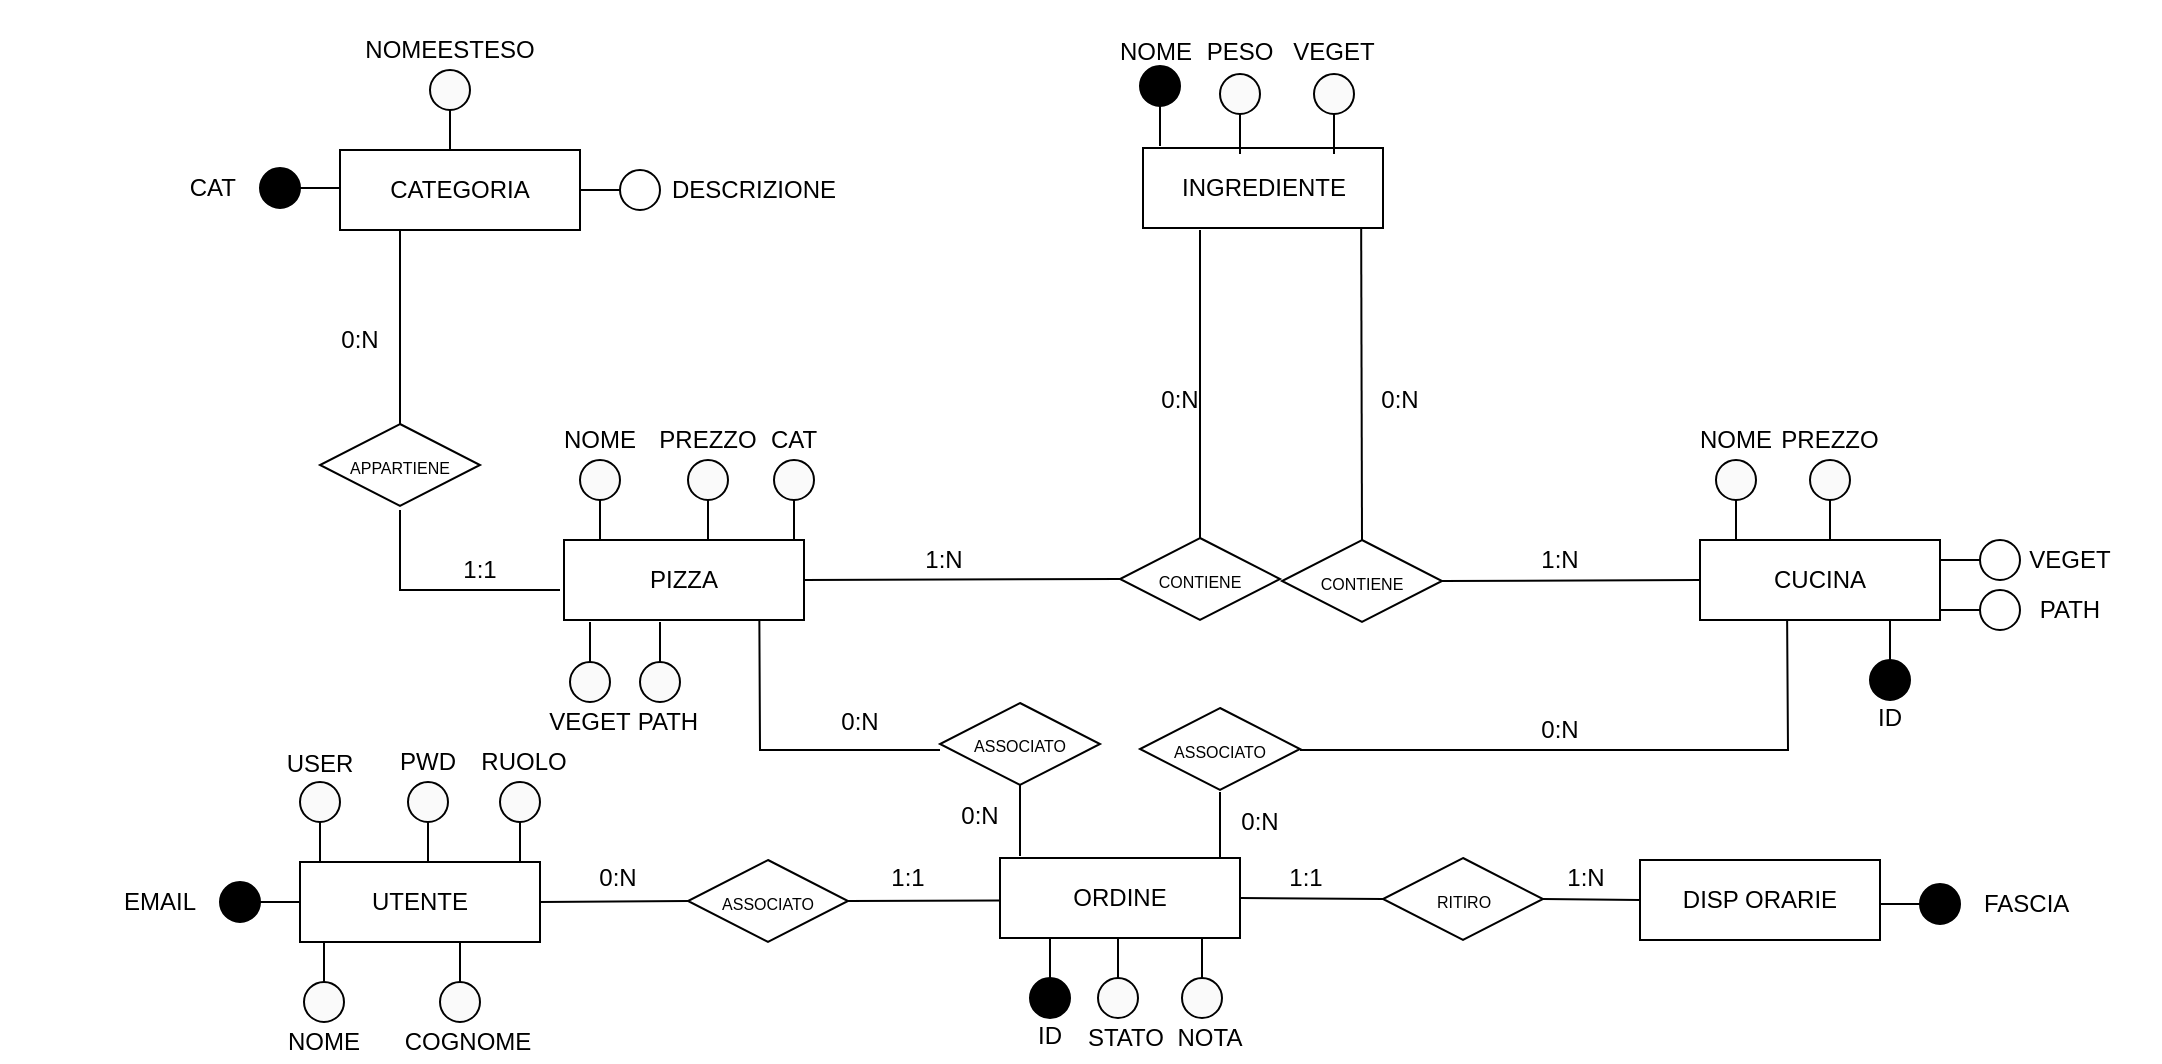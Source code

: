 <mxfile version="26.0.5">
  <diagram name="Page-1" id="a7904f86-f2b4-8e86-fa97-74104820619b">
    <mxGraphModel dx="1434" dy="772" grid="1" gridSize="10" guides="1" tooltips="1" connect="1" arrows="1" fold="1" page="1" pageScale="1" pageWidth="1100" pageHeight="850" background="none" math="0" shadow="0">
      <root>
        <mxCell id="0" />
        <mxCell id="1" parent="0" />
        <mxCell id="_Mf7b5W_oBMYDt20IuVR-1" value="CATEGORIA" style="rounded=0;whiteSpace=wrap;html=1;" parent="1" vertex="1">
          <mxGeometry x="210" y="120" width="120" height="40" as="geometry" />
        </mxCell>
        <mxCell id="_Mf7b5W_oBMYDt20IuVR-2" value="" style="group" parent="1" connectable="0" vertex="1">
          <mxGeometry x="70" y="124" width="140" height="30" as="geometry" />
        </mxCell>
        <mxCell id="_Mf7b5W_oBMYDt20IuVR-3" value="" style="group;rotation=-180;" parent="_Mf7b5W_oBMYDt20IuVR-2" connectable="0" vertex="1">
          <mxGeometry x="100" y="5" width="40" height="20" as="geometry" />
        </mxCell>
        <mxCell id="_Mf7b5W_oBMYDt20IuVR-4" value="" style="ellipse;whiteSpace=wrap;html=1;aspect=fixed;fillColor=#000000;rotation=-180;" parent="_Mf7b5W_oBMYDt20IuVR-3" vertex="1">
          <mxGeometry width="20" height="20" as="geometry" />
        </mxCell>
        <mxCell id="_Mf7b5W_oBMYDt20IuVR-5" value="" style="endArrow=none;html=1;rounded=0;entryX=0;entryY=0.5;entryDx=0;entryDy=0;" parent="_Mf7b5W_oBMYDt20IuVR-3" target="_Mf7b5W_oBMYDt20IuVR-4" edge="1">
          <mxGeometry width="50" height="50" relative="1" as="geometry">
            <mxPoint x="40" y="10" as="sourcePoint" />
            <mxPoint x="10" y="35" as="targetPoint" />
          </mxGeometry>
        </mxCell>
        <mxCell id="_Mf7b5W_oBMYDt20IuVR-6" value="CAT" style="text;html=1;align=right;verticalAlign=middle;whiteSpace=wrap;rounded=0;" parent="_Mf7b5W_oBMYDt20IuVR-2" vertex="1">
          <mxGeometry width="90" height="30" as="geometry" />
        </mxCell>
        <mxCell id="_Mf7b5W_oBMYDt20IuVR-7" value="" style="group" parent="1" connectable="0" vertex="1">
          <mxGeometry x="220" y="45" width="90" height="75" as="geometry" />
        </mxCell>
        <mxCell id="_Mf7b5W_oBMYDt20IuVR-8" value="NOMEESTESO" style="text;html=1;align=center;verticalAlign=middle;whiteSpace=wrap;rounded=0;" parent="_Mf7b5W_oBMYDt20IuVR-7" vertex="1">
          <mxGeometry y="15" width="90" height="20" as="geometry" />
        </mxCell>
        <mxCell id="_Mf7b5W_oBMYDt20IuVR-9" value="" style="group;rotation=90;" parent="_Mf7b5W_oBMYDt20IuVR-7" connectable="0" vertex="1">
          <mxGeometry x="25" y="45" width="40" height="20" as="geometry" />
        </mxCell>
        <mxCell id="_Mf7b5W_oBMYDt20IuVR-10" value="" style="ellipse;whiteSpace=wrap;html=1;aspect=fixed;fillColor=#FAFAFA;rotation=-90;labelBackgroundColor=default;" parent="_Mf7b5W_oBMYDt20IuVR-9" vertex="1">
          <mxGeometry x="10" y="-10" width="20" height="20" as="geometry" />
        </mxCell>
        <mxCell id="_Mf7b5W_oBMYDt20IuVR-11" value="" style="endArrow=none;html=1;rounded=0;entryX=0;entryY=0.5;entryDx=0;entryDy=0;" parent="_Mf7b5W_oBMYDt20IuVR-9" target="_Mf7b5W_oBMYDt20IuVR-10" edge="1">
          <mxGeometry width="50" height="50" relative="1" as="geometry">
            <mxPoint x="20" y="30" as="sourcePoint" />
            <mxPoint x="-5" as="targetPoint" />
          </mxGeometry>
        </mxCell>
        <mxCell id="_Mf7b5W_oBMYDt20IuVR-17" value="" style="group" parent="1" connectable="0" vertex="1">
          <mxGeometry x="330" y="125" width="134" height="30" as="geometry" />
        </mxCell>
        <mxCell id="_Mf7b5W_oBMYDt20IuVR-18" value="DESCRIZIONE" style="text;html=1;align=left;verticalAlign=middle;whiteSpace=wrap;rounded=0;container=0;" parent="_Mf7b5W_oBMYDt20IuVR-17" vertex="1">
          <mxGeometry x="44" width="90" height="30" as="geometry" />
        </mxCell>
        <mxCell id="_Mf7b5W_oBMYDt20IuVR-19" value="" style="ellipse;whiteSpace=wrap;html=1;aspect=fixed;container=0;" parent="_Mf7b5W_oBMYDt20IuVR-17" vertex="1">
          <mxGeometry x="20" y="5" width="20" height="20" as="geometry" />
        </mxCell>
        <mxCell id="_Mf7b5W_oBMYDt20IuVR-20" value="" style="endArrow=none;html=1;rounded=0;entryX=0;entryY=0.5;entryDx=0;entryDy=0;" parent="_Mf7b5W_oBMYDt20IuVR-17" target="_Mf7b5W_oBMYDt20IuVR-19" edge="1">
          <mxGeometry width="50" height="50" relative="1" as="geometry">
            <mxPoint y="15" as="sourcePoint" />
            <mxPoint x="30" y="-10" as="targetPoint" />
          </mxGeometry>
        </mxCell>
        <mxCell id="_Mf7b5W_oBMYDt20IuVR-39" value="" style="group" parent="1" connectable="0" vertex="1">
          <mxGeometry x="890" y="310" width="160" height="87.5" as="geometry" />
        </mxCell>
        <mxCell id="_Mf7b5W_oBMYDt20IuVR-40" value="VEGET" style="text;html=1;align=left;verticalAlign=middle;whiteSpace=wrap;rounded=0;container=0;" parent="_Mf7b5W_oBMYDt20IuVR-39" vertex="1">
          <mxGeometry x="44" width="90" height="30" as="geometry" />
        </mxCell>
        <mxCell id="_Mf7b5W_oBMYDt20IuVR-43" value="" style="group" parent="_Mf7b5W_oBMYDt20IuVR-39" connectable="0" vertex="1">
          <mxGeometry y="25" width="160" height="62.5" as="geometry" />
        </mxCell>
        <mxCell id="_Mf7b5W_oBMYDt20IuVR-44" value="PATH" style="text;html=1;align=left;verticalAlign=middle;whiteSpace=wrap;rounded=0;container=0;" parent="_Mf7b5W_oBMYDt20IuVR-43" vertex="1">
          <mxGeometry x="44" width="90" height="30" as="geometry" />
        </mxCell>
        <mxCell id="_Mf7b5W_oBMYDt20IuVR-21" value="CUCINA" style="rounded=0;whiteSpace=wrap;html=1;" parent="_Mf7b5W_oBMYDt20IuVR-43" vertex="1">
          <mxGeometry y="-20" width="120" height="40" as="geometry" />
        </mxCell>
        <mxCell id="_Mf7b5W_oBMYDt20IuVR-29" value="" style="group" parent="_Mf7b5W_oBMYDt20IuVR-43" connectable="0" vertex="1">
          <mxGeometry x="-27" y="-95" width="137" height="75" as="geometry" />
        </mxCell>
        <mxCell id="_Mf7b5W_oBMYDt20IuVR-30" value="NOME" style="text;html=1;align=center;verticalAlign=middle;whiteSpace=wrap;rounded=0;" parent="_Mf7b5W_oBMYDt20IuVR-29" vertex="1">
          <mxGeometry y="15" width="90" height="20" as="geometry" />
        </mxCell>
        <mxCell id="_Mf7b5W_oBMYDt20IuVR-31" value="" style="group;rotation=90;" parent="_Mf7b5W_oBMYDt20IuVR-29" connectable="0" vertex="1">
          <mxGeometry x="25" y="45" width="40" height="20" as="geometry" />
        </mxCell>
        <mxCell id="_Mf7b5W_oBMYDt20IuVR-32" value="" style="ellipse;whiteSpace=wrap;html=1;aspect=fixed;fillColor=#FAFAFA;rotation=-90;labelBackgroundColor=default;" parent="_Mf7b5W_oBMYDt20IuVR-31" vertex="1">
          <mxGeometry x="10" y="-10" width="20" height="20" as="geometry" />
        </mxCell>
        <mxCell id="_Mf7b5W_oBMYDt20IuVR-33" value="" style="endArrow=none;html=1;rounded=0;entryX=0;entryY=0.5;entryDx=0;entryDy=0;" parent="_Mf7b5W_oBMYDt20IuVR-31" target="_Mf7b5W_oBMYDt20IuVR-32" edge="1">
          <mxGeometry width="50" height="50" relative="1" as="geometry">
            <mxPoint x="20" y="30" as="sourcePoint" />
            <mxPoint x="-5" as="targetPoint" />
          </mxGeometry>
        </mxCell>
        <mxCell id="_Mf7b5W_oBMYDt20IuVR-34" value="" style="group" parent="_Mf7b5W_oBMYDt20IuVR-29" connectable="0" vertex="1">
          <mxGeometry x="47" width="90" height="75" as="geometry" />
        </mxCell>
        <mxCell id="_Mf7b5W_oBMYDt20IuVR-35" value="PREZZO" style="text;html=1;align=center;verticalAlign=middle;whiteSpace=wrap;rounded=0;" parent="_Mf7b5W_oBMYDt20IuVR-34" vertex="1">
          <mxGeometry y="15" width="90" height="20" as="geometry" />
        </mxCell>
        <mxCell id="_Mf7b5W_oBMYDt20IuVR-36" value="" style="group;rotation=90;" parent="_Mf7b5W_oBMYDt20IuVR-34" connectable="0" vertex="1">
          <mxGeometry x="25" y="45" width="40" height="20" as="geometry" />
        </mxCell>
        <mxCell id="_Mf7b5W_oBMYDt20IuVR-37" value="" style="ellipse;whiteSpace=wrap;html=1;aspect=fixed;fillColor=#FAFAFA;rotation=-90;labelBackgroundColor=default;" parent="_Mf7b5W_oBMYDt20IuVR-36" vertex="1">
          <mxGeometry x="10" y="-10" width="20" height="20" as="geometry" />
        </mxCell>
        <mxCell id="_Mf7b5W_oBMYDt20IuVR-38" value="" style="endArrow=none;html=1;rounded=0;entryX=0;entryY=0.5;entryDx=0;entryDy=0;" parent="_Mf7b5W_oBMYDt20IuVR-36" target="_Mf7b5W_oBMYDt20IuVR-37" edge="1">
          <mxGeometry width="50" height="50" relative="1" as="geometry">
            <mxPoint x="20" y="30" as="sourcePoint" />
            <mxPoint x="-5" as="targetPoint" />
          </mxGeometry>
        </mxCell>
        <mxCell id="_Mf7b5W_oBMYDt20IuVR-41" value="" style="ellipse;whiteSpace=wrap;html=1;aspect=fixed;container=0;" parent="_Mf7b5W_oBMYDt20IuVR-43" vertex="1">
          <mxGeometry x="140" y="-20" width="20" height="20" as="geometry" />
        </mxCell>
        <mxCell id="_Mf7b5W_oBMYDt20IuVR-42" value="" style="endArrow=none;html=1;rounded=0;entryX=0;entryY=0.5;entryDx=0;entryDy=0;" parent="_Mf7b5W_oBMYDt20IuVR-43" target="_Mf7b5W_oBMYDt20IuVR-41" edge="1">
          <mxGeometry width="50" height="50" relative="1" as="geometry">
            <mxPoint x="120" y="-10" as="sourcePoint" />
            <mxPoint x="150" y="-35" as="targetPoint" />
          </mxGeometry>
        </mxCell>
        <mxCell id="_Mf7b5W_oBMYDt20IuVR-45" value="" style="ellipse;whiteSpace=wrap;html=1;aspect=fixed;container=0;" parent="_Mf7b5W_oBMYDt20IuVR-43" vertex="1">
          <mxGeometry x="140" y="5" width="20" height="20" as="geometry" />
        </mxCell>
        <mxCell id="_Mf7b5W_oBMYDt20IuVR-46" value="" style="endArrow=none;html=1;rounded=0;entryX=0;entryY=0.5;entryDx=0;entryDy=0;" parent="_Mf7b5W_oBMYDt20IuVR-43" target="_Mf7b5W_oBMYDt20IuVR-45" edge="1">
          <mxGeometry width="50" height="50" relative="1" as="geometry">
            <mxPoint x="120" y="15" as="sourcePoint" />
            <mxPoint x="150" y="-10" as="targetPoint" />
          </mxGeometry>
        </mxCell>
        <mxCell id="_Mf7b5W_oBMYDt20IuVR-47" value="PIZZA" style="rounded=0;whiteSpace=wrap;html=1;" parent="1" vertex="1">
          <mxGeometry x="322" y="315" width="120" height="40" as="geometry" />
        </mxCell>
        <mxCell id="_Mf7b5W_oBMYDt20IuVR-51" value="" style="group" parent="1" connectable="0" vertex="1">
          <mxGeometry x="240" y="240" width="137" height="75" as="geometry" />
        </mxCell>
        <mxCell id="_Mf7b5W_oBMYDt20IuVR-52" value="NOME" style="text;html=1;align=center;verticalAlign=middle;whiteSpace=wrap;rounded=0;" parent="_Mf7b5W_oBMYDt20IuVR-51" vertex="1">
          <mxGeometry x="55" y="15" width="90" height="20" as="geometry" />
        </mxCell>
        <mxCell id="_Mf7b5W_oBMYDt20IuVR-53" value="" style="group;rotation=90;" parent="_Mf7b5W_oBMYDt20IuVR-51" connectable="0" vertex="1">
          <mxGeometry x="80" y="45" width="40" height="20" as="geometry" />
        </mxCell>
        <mxCell id="_Mf7b5W_oBMYDt20IuVR-54" value="" style="ellipse;whiteSpace=wrap;html=1;aspect=fixed;fillColor=#FAFAFA;rotation=-90;labelBackgroundColor=default;" parent="_Mf7b5W_oBMYDt20IuVR-53" vertex="1">
          <mxGeometry x="10" y="-10" width="20" height="20" as="geometry" />
        </mxCell>
        <mxCell id="_Mf7b5W_oBMYDt20IuVR-55" value="" style="endArrow=none;html=1;rounded=0;entryX=0;entryY=0.5;entryDx=0;entryDy=0;" parent="_Mf7b5W_oBMYDt20IuVR-53" target="_Mf7b5W_oBMYDt20IuVR-54" edge="1">
          <mxGeometry width="50" height="50" relative="1" as="geometry">
            <mxPoint x="20" y="30" as="sourcePoint" />
            <mxPoint x="-5" as="targetPoint" />
          </mxGeometry>
        </mxCell>
        <mxCell id="_Mf7b5W_oBMYDt20IuVR-56" value="" style="group" parent="_Mf7b5W_oBMYDt20IuVR-51" connectable="0" vertex="1">
          <mxGeometry x="109" width="90" height="75" as="geometry" />
        </mxCell>
        <mxCell id="_Mf7b5W_oBMYDt20IuVR-57" value="PREZZO" style="text;html=1;align=center;verticalAlign=middle;whiteSpace=wrap;rounded=0;" parent="_Mf7b5W_oBMYDt20IuVR-56" vertex="1">
          <mxGeometry y="15" width="90" height="20" as="geometry" />
        </mxCell>
        <mxCell id="_Mf7b5W_oBMYDt20IuVR-58" value="" style="group;rotation=90;" parent="_Mf7b5W_oBMYDt20IuVR-56" connectable="0" vertex="1">
          <mxGeometry x="25" y="45" width="40" height="20" as="geometry" />
        </mxCell>
        <mxCell id="_Mf7b5W_oBMYDt20IuVR-59" value="" style="ellipse;whiteSpace=wrap;html=1;aspect=fixed;fillColor=#FAFAFA;rotation=-90;labelBackgroundColor=default;" parent="_Mf7b5W_oBMYDt20IuVR-58" vertex="1">
          <mxGeometry x="10" y="-10" width="20" height="20" as="geometry" />
        </mxCell>
        <mxCell id="_Mf7b5W_oBMYDt20IuVR-60" value="" style="endArrow=none;html=1;rounded=0;entryX=0;entryY=0.5;entryDx=0;entryDy=0;" parent="_Mf7b5W_oBMYDt20IuVR-58" target="_Mf7b5W_oBMYDt20IuVR-59" edge="1">
          <mxGeometry width="50" height="50" relative="1" as="geometry">
            <mxPoint x="20" y="30" as="sourcePoint" />
            <mxPoint x="-5" as="targetPoint" />
          </mxGeometry>
        </mxCell>
        <mxCell id="_Mf7b5W_oBMYDt20IuVR-92" value="&lt;font style=&quot;font-size: 8px;&quot;&gt;APPARTIENE&lt;/font&gt;" style="rhombus;whiteSpace=wrap;html=1;" parent="_Mf7b5W_oBMYDt20IuVR-51" vertex="1">
          <mxGeometry x="-40" y="17" width="80" height="41" as="geometry" />
        </mxCell>
        <mxCell id="_Mf7b5W_oBMYDt20IuVR-65" value="CAT" style="text;html=1;align=center;verticalAlign=middle;whiteSpace=wrap;rounded=0;" parent="1" vertex="1">
          <mxGeometry x="392" y="252" width="90" height="25" as="geometry" />
        </mxCell>
        <mxCell id="_Mf7b5W_oBMYDt20IuVR-66" value="" style="group;rotation=90;" parent="1" connectable="0" vertex="1">
          <mxGeometry x="417" y="285" width="40" height="20" as="geometry" />
        </mxCell>
        <mxCell id="_Mf7b5W_oBMYDt20IuVR-67" value="" style="ellipse;whiteSpace=wrap;html=1;aspect=fixed;fillColor=#FAFAFA;rotation=-90;labelBackgroundColor=default;" parent="_Mf7b5W_oBMYDt20IuVR-66" vertex="1">
          <mxGeometry x="10" y="-10" width="20" height="20" as="geometry" />
        </mxCell>
        <mxCell id="_Mf7b5W_oBMYDt20IuVR-68" value="" style="endArrow=none;html=1;rounded=0;entryX=0;entryY=0.5;entryDx=0;entryDy=0;" parent="_Mf7b5W_oBMYDt20IuVR-66" target="_Mf7b5W_oBMYDt20IuVR-67" edge="1">
          <mxGeometry width="50" height="50" relative="1" as="geometry">
            <mxPoint x="20" y="30" as="sourcePoint" />
            <mxPoint x="-5" as="targetPoint" />
          </mxGeometry>
        </mxCell>
        <mxCell id="_Mf7b5W_oBMYDt20IuVR-91" value="" style="endArrow=none;html=1;rounded=0;entryX=0.25;entryY=1;entryDx=0;entryDy=0;exitX=0.5;exitY=0;exitDx=0;exitDy=0;" parent="1" source="_Mf7b5W_oBMYDt20IuVR-92" target="_Mf7b5W_oBMYDt20IuVR-1" edge="1">
          <mxGeometry width="50" height="50" relative="1" as="geometry">
            <mxPoint x="240" y="250" as="sourcePoint" />
            <mxPoint x="70" y="280" as="targetPoint" />
          </mxGeometry>
        </mxCell>
        <mxCell id="_Mf7b5W_oBMYDt20IuVR-93" value="" style="endArrow=none;html=1;rounded=0;entryX=0.25;entryY=1;entryDx=0;entryDy=0;" parent="1" edge="1">
          <mxGeometry width="50" height="50" relative="1" as="geometry">
            <mxPoint x="320" y="340" as="sourcePoint" />
            <mxPoint x="240" y="300" as="targetPoint" />
            <Array as="points">
              <mxPoint x="240" y="340" />
            </Array>
          </mxGeometry>
        </mxCell>
        <mxCell id="_Mf7b5W_oBMYDt20IuVR-94" value="0:N" style="text;strokeColor=none;align=center;fillColor=none;html=1;verticalAlign=middle;whiteSpace=wrap;rounded=0;" parent="1" vertex="1">
          <mxGeometry x="190" y="200" width="60" height="30" as="geometry" />
        </mxCell>
        <mxCell id="_Mf7b5W_oBMYDt20IuVR-95" value="1:1" style="text;strokeColor=none;align=center;fillColor=none;html=1;verticalAlign=middle;whiteSpace=wrap;rounded=0;" parent="1" vertex="1">
          <mxGeometry x="250" y="315" width="60" height="30" as="geometry" />
        </mxCell>
        <mxCell id="_Mf7b5W_oBMYDt20IuVR-96" value="INGREDIENTE" style="rounded=0;whiteSpace=wrap;html=1;" parent="1" vertex="1">
          <mxGeometry x="611.5" y="119" width="120" height="40" as="geometry" />
        </mxCell>
        <mxCell id="_Mf7b5W_oBMYDt20IuVR-114" value="" style="group" parent="1" connectable="0" vertex="1">
          <mxGeometry x="560" y="346" width="170" height="123.5" as="geometry" />
        </mxCell>
        <mxCell id="_Mf7b5W_oBMYDt20IuVR-115" value="PESO" style="text;html=1;align=center;verticalAlign=middle;whiteSpace=wrap;rounded=0;" parent="_Mf7b5W_oBMYDt20IuVR-114" vertex="1">
          <mxGeometry x="55" y="-285" width="90" height="20" as="geometry" />
        </mxCell>
        <mxCell id="_Mf7b5W_oBMYDt20IuVR-116" value="" style="group;rotation=90;" parent="_Mf7b5W_oBMYDt20IuVR-114" connectable="0" vertex="1">
          <mxGeometry x="80" y="-254" width="40" height="20" as="geometry" />
        </mxCell>
        <mxCell id="_Mf7b5W_oBMYDt20IuVR-117" value="" style="ellipse;whiteSpace=wrap;html=1;aspect=fixed;fillColor=#FAFAFA;rotation=-90;labelBackgroundColor=default;" parent="_Mf7b5W_oBMYDt20IuVR-116" vertex="1">
          <mxGeometry x="10" y="-10" width="20" height="20" as="geometry" />
        </mxCell>
        <mxCell id="_Mf7b5W_oBMYDt20IuVR-118" value="" style="endArrow=none;html=1;rounded=0;entryX=0;entryY=0.5;entryDx=0;entryDy=0;" parent="_Mf7b5W_oBMYDt20IuVR-116" target="_Mf7b5W_oBMYDt20IuVR-117" edge="1">
          <mxGeometry width="50" height="50" relative="1" as="geometry">
            <mxPoint x="20" y="30" as="sourcePoint" />
            <mxPoint x="-5" as="targetPoint" />
          </mxGeometry>
        </mxCell>
        <mxCell id="_Mf7b5W_oBMYDt20IuVR-119" value="" style="group" parent="_Mf7b5W_oBMYDt20IuVR-114" connectable="0" vertex="1">
          <mxGeometry x="47" width="123" height="98" as="geometry" />
        </mxCell>
        <mxCell id="_Mf7b5W_oBMYDt20IuVR-120" value="VEGET" style="text;html=1;align=center;verticalAlign=middle;whiteSpace=wrap;rounded=0;" parent="_Mf7b5W_oBMYDt20IuVR-119" vertex="1">
          <mxGeometry x="55" y="-285" width="90" height="20" as="geometry" />
        </mxCell>
        <mxCell id="_Mf7b5W_oBMYDt20IuVR-121" value="" style="group;rotation=90;" parent="_Mf7b5W_oBMYDt20IuVR-119" connectable="0" vertex="1">
          <mxGeometry x="80" y="-254" width="40" height="20" as="geometry" />
        </mxCell>
        <mxCell id="_Mf7b5W_oBMYDt20IuVR-122" value="" style="ellipse;whiteSpace=wrap;html=1;aspect=fixed;fillColor=#FAFAFA;rotation=-90;labelBackgroundColor=default;" parent="_Mf7b5W_oBMYDt20IuVR-121" vertex="1">
          <mxGeometry x="10" y="-10" width="20" height="20" as="geometry" />
        </mxCell>
        <mxCell id="_Mf7b5W_oBMYDt20IuVR-123" value="" style="endArrow=none;html=1;rounded=0;entryX=0;entryY=0.5;entryDx=0;entryDy=0;" parent="_Mf7b5W_oBMYDt20IuVR-121" target="_Mf7b5W_oBMYDt20IuVR-122" edge="1">
          <mxGeometry width="50" height="50" relative="1" as="geometry">
            <mxPoint x="20" y="30" as="sourcePoint" />
            <mxPoint x="-5" as="targetPoint" />
          </mxGeometry>
        </mxCell>
        <mxCell id="H5nFg7IJzS_VgpmHjE_7-39" value="&lt;font style=&quot;font-size: 8px;&quot;&gt;ASSOCIATO&lt;/font&gt;" style="rhombus;whiteSpace=wrap;html=1;" parent="_Mf7b5W_oBMYDt20IuVR-119" vertex="1">
          <mxGeometry x="3" y="53" width="80" height="41" as="geometry" />
        </mxCell>
        <mxCell id="_Mf7b5W_oBMYDt20IuVR-97" value="" style="group;rotation=-90;" parent="_Mf7b5W_oBMYDt20IuVR-114" connectable="0" vertex="1">
          <mxGeometry x="-62" y="-10" width="134" height="131.5" as="geometry" />
        </mxCell>
        <mxCell id="_Mf7b5W_oBMYDt20IuVR-98" value="" style="group;rotation=-180;" parent="_Mf7b5W_oBMYDt20IuVR-97" connectable="0" vertex="1">
          <mxGeometry x="52" y="-288" width="54" height="71" as="geometry" />
        </mxCell>
        <mxCell id="_Mf7b5W_oBMYDt20IuVR-99" value="" style="group;rotation=-90;" parent="_Mf7b5W_oBMYDt20IuVR-98" connectable="0" vertex="1">
          <mxGeometry x="50" y="40" width="40" height="20" as="geometry" />
        </mxCell>
        <mxCell id="_Mf7b5W_oBMYDt20IuVR-100" value="" style="ellipse;whiteSpace=wrap;html=1;aspect=fixed;rotation=-90;movable=1;resizable=1;rotatable=1;deletable=1;editable=1;locked=0;connectable=1;fillColor=#000000;" parent="_Mf7b5W_oBMYDt20IuVR-99" vertex="1">
          <mxGeometry x="10" y="-10" width="20" height="20" as="geometry" />
        </mxCell>
        <mxCell id="_Mf7b5W_oBMYDt20IuVR-101" value="" style="endArrow=none;html=1;rounded=0;entryX=0;entryY=0.5;entryDx=0;entryDy=0;" parent="_Mf7b5W_oBMYDt20IuVR-99" target="_Mf7b5W_oBMYDt20IuVR-100" edge="1">
          <mxGeometry width="50" height="50" relative="1" as="geometry">
            <mxPoint x="20" y="30" as="sourcePoint" />
            <mxPoint x="-5" as="targetPoint" />
          </mxGeometry>
        </mxCell>
        <mxCell id="H5nFg7IJzS_VgpmHjE_7-38" value="&lt;font style=&quot;font-size: 8px;&quot;&gt;ASSOCIATO&lt;/font&gt;" style="rhombus;whiteSpace=wrap;html=1;" parent="_Mf7b5W_oBMYDt20IuVR-97" vertex="1">
          <mxGeometry x="12" y="60.5" width="80" height="41" as="geometry" />
        </mxCell>
        <mxCell id="H5nFg7IJzS_VgpmHjE_7-55" value="0:N" style="text;strokeColor=none;align=center;fillColor=none;html=1;verticalAlign=middle;whiteSpace=wrap;rounded=0;" parent="_Mf7b5W_oBMYDt20IuVR-97" vertex="1">
          <mxGeometry x="2" y="101.5" width="60" height="30" as="geometry" />
        </mxCell>
        <mxCell id="_Mf7b5W_oBMYDt20IuVR-102" value="NOME" style="text;html=1;align=center;verticalAlign=middle;whiteSpace=wrap;rounded=0;rotation=0;movable=1;resizable=1;rotatable=1;deletable=1;editable=1;locked=0;connectable=1;" parent="_Mf7b5W_oBMYDt20IuVR-114" vertex="1">
          <mxGeometry x="31" y="-290" width="54" height="30" as="geometry" />
        </mxCell>
        <mxCell id="_Mf7b5W_oBMYDt20IuVR-128" value="&lt;font style=&quot;font-size: 8px;&quot;&gt;CONTIENE&lt;/font&gt;" style="rhombus;whiteSpace=wrap;html=1;" parent="1" vertex="1">
          <mxGeometry x="681" y="315" width="80" height="41" as="geometry" />
        </mxCell>
        <mxCell id="_Mf7b5W_oBMYDt20IuVR-132" value="1:N" style="text;strokeColor=none;align=center;fillColor=none;html=1;verticalAlign=middle;whiteSpace=wrap;rounded=0;" parent="1" vertex="1">
          <mxGeometry x="482" y="310" width="60" height="30" as="geometry" />
        </mxCell>
        <mxCell id="_Mf7b5W_oBMYDt20IuVR-134" value="0:N" style="text;strokeColor=none;align=center;fillColor=none;html=1;verticalAlign=middle;whiteSpace=wrap;rounded=0;" parent="1" vertex="1">
          <mxGeometry x="600" y="230" width="60" height="30" as="geometry" />
        </mxCell>
        <mxCell id="_Mf7b5W_oBMYDt20IuVR-136" value="DISP ORARIE" style="rounded=0;whiteSpace=wrap;html=1;" parent="1" vertex="1">
          <mxGeometry x="860" y="475" width="120" height="40" as="geometry" />
        </mxCell>
        <mxCell id="_Mf7b5W_oBMYDt20IuVR-138" value="" style="group;rotation=-180;" parent="1" connectable="0" vertex="1">
          <mxGeometry x="980" y="482" width="140" height="30" as="geometry" />
        </mxCell>
        <mxCell id="_Mf7b5W_oBMYDt20IuVR-139" value="" style="group;rotation=-360;" parent="_Mf7b5W_oBMYDt20IuVR-138" connectable="0" vertex="1">
          <mxGeometry y="5" width="40" height="20" as="geometry" />
        </mxCell>
        <mxCell id="_Mf7b5W_oBMYDt20IuVR-140" value="" style="ellipse;whiteSpace=wrap;html=1;aspect=fixed;fillColor=#000000;rotation=-360;" parent="_Mf7b5W_oBMYDt20IuVR-139" vertex="1">
          <mxGeometry x="20" width="20" height="20" as="geometry" />
        </mxCell>
        <mxCell id="_Mf7b5W_oBMYDt20IuVR-141" value="" style="endArrow=none;html=1;rounded=0;entryX=0;entryY=0.5;entryDx=0;entryDy=0;" parent="_Mf7b5W_oBMYDt20IuVR-139" target="_Mf7b5W_oBMYDt20IuVR-140" edge="1">
          <mxGeometry width="50" height="50" relative="1" as="geometry">
            <mxPoint y="10" as="sourcePoint" />
            <mxPoint x="30" y="-15" as="targetPoint" />
          </mxGeometry>
        </mxCell>
        <mxCell id="_Mf7b5W_oBMYDt20IuVR-142" value="FASCIA" style="text;html=1;align=left;verticalAlign=middle;whiteSpace=wrap;rounded=0;rotation=0;" parent="_Mf7b5W_oBMYDt20IuVR-138" vertex="1">
          <mxGeometry x="50" width="90" height="30" as="geometry" />
        </mxCell>
        <mxCell id="_Mf7b5W_oBMYDt20IuVR-144" value="UTENTE" style="rounded=0;whiteSpace=wrap;html=1;" parent="1" vertex="1">
          <mxGeometry x="190" y="476" width="120" height="40" as="geometry" />
        </mxCell>
        <mxCell id="_Mf7b5W_oBMYDt20IuVR-157" value="" style="group" parent="1" connectable="0" vertex="1">
          <mxGeometry x="40" y="410" width="140" height="30" as="geometry" />
        </mxCell>
        <mxCell id="_Mf7b5W_oBMYDt20IuVR-158" value="" style="group;rotation=-180;" parent="_Mf7b5W_oBMYDt20IuVR-157" connectable="0" vertex="1">
          <mxGeometry x="110" y="76" width="40" height="20" as="geometry" />
        </mxCell>
        <mxCell id="_Mf7b5W_oBMYDt20IuVR-159" value="" style="ellipse;whiteSpace=wrap;html=1;aspect=fixed;fillColor=#000000;rotation=-180;" parent="_Mf7b5W_oBMYDt20IuVR-158" vertex="1">
          <mxGeometry width="20" height="20" as="geometry" />
        </mxCell>
        <mxCell id="_Mf7b5W_oBMYDt20IuVR-160" value="" style="endArrow=none;html=1;rounded=0;entryX=0;entryY=0.5;entryDx=0;entryDy=0;" parent="_Mf7b5W_oBMYDt20IuVR-158" target="_Mf7b5W_oBMYDt20IuVR-159" edge="1">
          <mxGeometry width="50" height="50" relative="1" as="geometry">
            <mxPoint x="40" y="10" as="sourcePoint" />
            <mxPoint x="10" y="35" as="targetPoint" />
          </mxGeometry>
        </mxCell>
        <mxCell id="_Mf7b5W_oBMYDt20IuVR-161" value="EMAIL" style="text;html=1;align=right;verticalAlign=middle;whiteSpace=wrap;rounded=0;" parent="1" vertex="1">
          <mxGeometry x="50" y="481" width="90" height="30" as="geometry" />
        </mxCell>
        <mxCell id="_Mf7b5W_oBMYDt20IuVR-175" value="" style="group" parent="1" connectable="0" vertex="1">
          <mxGeometry x="100" y="400" width="137" height="75" as="geometry" />
        </mxCell>
        <mxCell id="_Mf7b5W_oBMYDt20IuVR-176" value="USER" style="text;html=1;align=center;verticalAlign=middle;whiteSpace=wrap;rounded=0;" parent="_Mf7b5W_oBMYDt20IuVR-175" vertex="1">
          <mxGeometry x="55" y="17" width="90" height="20" as="geometry" />
        </mxCell>
        <mxCell id="_Mf7b5W_oBMYDt20IuVR-177" value="" style="group;rotation=90;" parent="_Mf7b5W_oBMYDt20IuVR-175" connectable="0" vertex="1">
          <mxGeometry x="80" y="46" width="40" height="20" as="geometry" />
        </mxCell>
        <mxCell id="_Mf7b5W_oBMYDt20IuVR-178" value="" style="ellipse;whiteSpace=wrap;html=1;aspect=fixed;fillColor=#FAFAFA;rotation=-90;labelBackgroundColor=default;" parent="_Mf7b5W_oBMYDt20IuVR-177" vertex="1">
          <mxGeometry x="10" y="-10" width="20" height="20" as="geometry" />
        </mxCell>
        <mxCell id="_Mf7b5W_oBMYDt20IuVR-179" value="" style="endArrow=none;html=1;rounded=0;entryX=0;entryY=0.5;entryDx=0;entryDy=0;" parent="_Mf7b5W_oBMYDt20IuVR-177" target="_Mf7b5W_oBMYDt20IuVR-178" edge="1">
          <mxGeometry width="50" height="50" relative="1" as="geometry">
            <mxPoint x="20" y="30" as="sourcePoint" />
            <mxPoint x="-5" as="targetPoint" />
          </mxGeometry>
        </mxCell>
        <mxCell id="_Mf7b5W_oBMYDt20IuVR-180" value="" style="group" parent="_Mf7b5W_oBMYDt20IuVR-175" connectable="0" vertex="1">
          <mxGeometry x="109" y="1" width="90" height="75" as="geometry" />
        </mxCell>
        <mxCell id="_Mf7b5W_oBMYDt20IuVR-181" value="PWD" style="text;html=1;align=center;verticalAlign=middle;whiteSpace=wrap;rounded=0;" parent="_Mf7b5W_oBMYDt20IuVR-180" vertex="1">
          <mxGeometry y="15" width="90" height="20" as="geometry" />
        </mxCell>
        <mxCell id="_Mf7b5W_oBMYDt20IuVR-182" value="" style="group;rotation=90;" parent="_Mf7b5W_oBMYDt20IuVR-180" connectable="0" vertex="1">
          <mxGeometry x="25" y="45" width="40" height="20" as="geometry" />
        </mxCell>
        <mxCell id="_Mf7b5W_oBMYDt20IuVR-183" value="" style="ellipse;whiteSpace=wrap;html=1;aspect=fixed;fillColor=#FAFAFA;rotation=-90;labelBackgroundColor=default;" parent="_Mf7b5W_oBMYDt20IuVR-182" vertex="1">
          <mxGeometry x="10" y="-10" width="20" height="20" as="geometry" />
        </mxCell>
        <mxCell id="_Mf7b5W_oBMYDt20IuVR-184" value="" style="endArrow=none;html=1;rounded=0;entryX=0;entryY=0.5;entryDx=0;entryDy=0;" parent="_Mf7b5W_oBMYDt20IuVR-182" target="_Mf7b5W_oBMYDt20IuVR-183" edge="1">
          <mxGeometry width="50" height="50" relative="1" as="geometry">
            <mxPoint x="20" y="30" as="sourcePoint" />
            <mxPoint x="-5" as="targetPoint" />
          </mxGeometry>
        </mxCell>
        <mxCell id="_Mf7b5W_oBMYDt20IuVR-188" value="" style="group;rotation=90;" parent="1" connectable="0" vertex="1">
          <mxGeometry x="280" y="446" width="40" height="20" as="geometry" />
        </mxCell>
        <mxCell id="_Mf7b5W_oBMYDt20IuVR-189" value="" style="ellipse;whiteSpace=wrap;html=1;aspect=fixed;fillColor=#FAFAFA;rotation=-90;labelBackgroundColor=default;" parent="_Mf7b5W_oBMYDt20IuVR-188" vertex="1">
          <mxGeometry x="10" y="-10" width="20" height="20" as="geometry" />
        </mxCell>
        <mxCell id="_Mf7b5W_oBMYDt20IuVR-190" value="" style="endArrow=none;html=1;rounded=0;entryX=0;entryY=0.5;entryDx=0;entryDy=0;" parent="_Mf7b5W_oBMYDt20IuVR-188" target="_Mf7b5W_oBMYDt20IuVR-189" edge="1">
          <mxGeometry width="50" height="50" relative="1" as="geometry">
            <mxPoint x="20" y="30" as="sourcePoint" />
            <mxPoint x="-5" as="targetPoint" />
          </mxGeometry>
        </mxCell>
        <mxCell id="_Mf7b5W_oBMYDt20IuVR-191" value="RUOLO" style="text;html=1;align=center;verticalAlign=middle;whiteSpace=wrap;rounded=0;" parent="1" vertex="1">
          <mxGeometry x="257" y="416" width="90" height="20" as="geometry" />
        </mxCell>
        <mxCell id="_Mf7b5W_oBMYDt20IuVR-193" value="COGNOME" style="text;html=1;align=center;verticalAlign=middle;whiteSpace=wrap;rounded=0;rotation=0;" parent="1" vertex="1">
          <mxGeometry x="229" y="556" width="90" height="20" as="geometry" />
        </mxCell>
        <mxCell id="_Mf7b5W_oBMYDt20IuVR-194" value="" style="group;rotation=-90;" parent="1" connectable="0" vertex="1">
          <mxGeometry x="250" y="526" width="40" height="20" as="geometry" />
        </mxCell>
        <mxCell id="_Mf7b5W_oBMYDt20IuVR-195" value="" style="ellipse;whiteSpace=wrap;html=1;aspect=fixed;fillColor=#FAFAFA;rotation=-270;labelBackgroundColor=default;" parent="_Mf7b5W_oBMYDt20IuVR-194" vertex="1">
          <mxGeometry x="10" y="10" width="20" height="20" as="geometry" />
        </mxCell>
        <mxCell id="_Mf7b5W_oBMYDt20IuVR-196" value="" style="endArrow=none;html=1;rounded=0;entryX=0;entryY=0.5;entryDx=0;entryDy=0;" parent="_Mf7b5W_oBMYDt20IuVR-194" target="_Mf7b5W_oBMYDt20IuVR-195" edge="1">
          <mxGeometry width="50" height="50" relative="1" as="geometry">
            <mxPoint x="20" y="-10" as="sourcePoint" />
            <mxPoint x="45" y="20" as="targetPoint" />
          </mxGeometry>
        </mxCell>
        <mxCell id="_Mf7b5W_oBMYDt20IuVR-198" value="NOME" style="text;html=1;align=center;verticalAlign=middle;whiteSpace=wrap;rounded=0;rotation=0;" parent="1" vertex="1">
          <mxGeometry x="157" y="556" width="90" height="20" as="geometry" />
        </mxCell>
        <mxCell id="_Mf7b5W_oBMYDt20IuVR-199" value="" style="group;rotation=-90;" parent="1" connectable="0" vertex="1">
          <mxGeometry x="182" y="526" width="40" height="20" as="geometry" />
        </mxCell>
        <mxCell id="_Mf7b5W_oBMYDt20IuVR-200" value="" style="ellipse;whiteSpace=wrap;html=1;aspect=fixed;fillColor=#FAFAFA;rotation=-270;labelBackgroundColor=default;" parent="_Mf7b5W_oBMYDt20IuVR-199" vertex="1">
          <mxGeometry x="10" y="10" width="20" height="20" as="geometry" />
        </mxCell>
        <mxCell id="_Mf7b5W_oBMYDt20IuVR-201" value="" style="endArrow=none;html=1;rounded=0;entryX=0;entryY=0.5;entryDx=0;entryDy=0;" parent="_Mf7b5W_oBMYDt20IuVR-199" target="_Mf7b5W_oBMYDt20IuVR-200" edge="1">
          <mxGeometry width="50" height="50" relative="1" as="geometry">
            <mxPoint x="20" y="-10" as="sourcePoint" />
            <mxPoint x="45" y="20" as="targetPoint" />
          </mxGeometry>
        </mxCell>
        <mxCell id="_Mf7b5W_oBMYDt20IuVR-203" value="0:N" style="text;strokeColor=none;align=center;fillColor=none;html=1;verticalAlign=middle;whiteSpace=wrap;rounded=0;" parent="1" vertex="1">
          <mxGeometry x="710" y="230" width="60" height="30" as="geometry" />
        </mxCell>
        <mxCell id="_Mf7b5W_oBMYDt20IuVR-133" value="1:N" style="text;strokeColor=none;align=center;fillColor=none;html=1;verticalAlign=middle;whiteSpace=wrap;rounded=0;" parent="1" vertex="1">
          <mxGeometry x="790" y="310" width="60" height="30" as="geometry" />
        </mxCell>
        <mxCell id="H5nFg7IJzS_VgpmHjE_7-1" value="" style="group" parent="1" connectable="0" vertex="1">
          <mxGeometry x="540" y="469" width="160" height="105" as="geometry" />
        </mxCell>
        <mxCell id="H5nFg7IJzS_VgpmHjE_7-2" value="VEGET" style="text;html=1;align=left;verticalAlign=middle;whiteSpace=wrap;rounded=0;container=0;" parent="H5nFg7IJzS_VgpmHjE_7-1" vertex="1">
          <mxGeometry x="44" width="90" height="30" as="geometry" />
        </mxCell>
        <mxCell id="H5nFg7IJzS_VgpmHjE_7-3" value="" style="group" parent="H5nFg7IJzS_VgpmHjE_7-1" connectable="0" vertex="1">
          <mxGeometry y="25" width="160" height="80" as="geometry" />
        </mxCell>
        <mxCell id="H5nFg7IJzS_VgpmHjE_7-4" value="PATH" style="text;html=1;align=left;verticalAlign=middle;whiteSpace=wrap;rounded=0;container=0;" parent="H5nFg7IJzS_VgpmHjE_7-3" vertex="1">
          <mxGeometry x="44" width="90" height="30" as="geometry" />
        </mxCell>
        <mxCell id="H5nFg7IJzS_VgpmHjE_7-5" value="ORDINE" style="rounded=0;whiteSpace=wrap;html=1;" parent="H5nFg7IJzS_VgpmHjE_7-3" vertex="1">
          <mxGeometry y="-20" width="120" height="40" as="geometry" />
        </mxCell>
        <mxCell id="H5nFg7IJzS_VgpmHjE_7-33" value="NOTA" style="text;html=1;align=center;verticalAlign=middle;whiteSpace=wrap;rounded=0;rotation=0;" parent="H5nFg7IJzS_VgpmHjE_7-3" vertex="1">
          <mxGeometry x="60" y="60" width="90" height="20" as="geometry" />
        </mxCell>
        <mxCell id="H5nFg7IJzS_VgpmHjE_7-34" value="" style="ellipse;whiteSpace=wrap;html=1;aspect=fixed;fillColor=#FAFAFA;rotation=-270;labelBackgroundColor=default;" parent="H5nFg7IJzS_VgpmHjE_7-3" vertex="1">
          <mxGeometry x="91" y="40" width="20" height="20" as="geometry" />
        </mxCell>
        <mxCell id="H5nFg7IJzS_VgpmHjE_7-35" value="" style="endArrow=none;html=1;rounded=0;entryX=0;entryY=0.5;entryDx=0;entryDy=0;" parent="H5nFg7IJzS_VgpmHjE_7-3" target="H5nFg7IJzS_VgpmHjE_7-34" edge="1">
          <mxGeometry width="50" height="50" relative="1" as="geometry">
            <mxPoint x="101" y="20" as="sourcePoint" />
            <mxPoint x="126" y="50" as="targetPoint" />
          </mxGeometry>
        </mxCell>
        <mxCell id="H5nFg7IJzS_VgpmHjE_7-42" value="" style="endArrow=none;html=1;rounded=0;entryX=1;entryY=0.5;entryDx=0;entryDy=0;exitX=0;exitY=0.5;exitDx=0;exitDy=0;" parent="H5nFg7IJzS_VgpmHjE_7-3" source="H5nFg7IJzS_VgpmHjE_7-37" edge="1">
          <mxGeometry width="50" height="50" relative="1" as="geometry">
            <mxPoint x="194" as="sourcePoint" />
            <mxPoint x="120" as="targetPoint" />
          </mxGeometry>
        </mxCell>
        <mxCell id="H5nFg7IJzS_VgpmHjE_7-27" value="STATO" style="text;html=1;align=center;verticalAlign=middle;whiteSpace=wrap;rounded=0;rotation=0;" parent="1" vertex="1">
          <mxGeometry x="558" y="554" width="90" height="20" as="geometry" />
        </mxCell>
        <mxCell id="H5nFg7IJzS_VgpmHjE_7-28" value="" style="ellipse;whiteSpace=wrap;html=1;aspect=fixed;fillColor=#FAFAFA;rotation=-270;labelBackgroundColor=default;" parent="1" vertex="1">
          <mxGeometry x="589" y="534" width="20" height="20" as="geometry" />
        </mxCell>
        <mxCell id="H5nFg7IJzS_VgpmHjE_7-29" value="" style="endArrow=none;html=1;rounded=0;entryX=0;entryY=0.5;entryDx=0;entryDy=0;" parent="1" target="H5nFg7IJzS_VgpmHjE_7-28" edge="1">
          <mxGeometry width="50" height="50" relative="1" as="geometry">
            <mxPoint x="599" y="514" as="sourcePoint" />
            <mxPoint x="624" y="544" as="targetPoint" />
          </mxGeometry>
        </mxCell>
        <mxCell id="H5nFg7IJzS_VgpmHjE_7-30" value="ID" style="text;html=1;align=center;verticalAlign=middle;whiteSpace=wrap;rounded=0;rotation=0;" parent="1" vertex="1">
          <mxGeometry x="520" y="553" width="90" height="20" as="geometry" />
        </mxCell>
        <mxCell id="H5nFg7IJzS_VgpmHjE_7-31" value="" style="ellipse;whiteSpace=wrap;html=1;aspect=fixed;fillColor=#000000;rotation=-270;labelBackgroundColor=default;gradientColor=none;" parent="1" vertex="1">
          <mxGeometry x="555" y="534" width="20" height="20" as="geometry" />
        </mxCell>
        <mxCell id="H5nFg7IJzS_VgpmHjE_7-32" value="" style="endArrow=none;html=1;rounded=0;entryX=0;entryY=0.5;entryDx=0;entryDy=0;" parent="1" target="H5nFg7IJzS_VgpmHjE_7-31" edge="1">
          <mxGeometry width="50" height="50" relative="1" as="geometry">
            <mxPoint x="565" y="514" as="sourcePoint" />
            <mxPoint x="590" y="544" as="targetPoint" />
          </mxGeometry>
        </mxCell>
        <mxCell id="H5nFg7IJzS_VgpmHjE_7-36" value="&lt;font style=&quot;font-size: 8px;&quot;&gt;ASSOCIATO&lt;/font&gt;" style="rhombus;whiteSpace=wrap;html=1;" parent="1" vertex="1">
          <mxGeometry x="384" y="475" width="80" height="41" as="geometry" />
        </mxCell>
        <mxCell id="H5nFg7IJzS_VgpmHjE_7-37" value="&lt;font style=&quot;font-size: 8px;&quot;&gt;RITIRO&lt;/font&gt;" style="rhombus;whiteSpace=wrap;html=1;" parent="1" vertex="1">
          <mxGeometry x="731.5" y="474" width="80" height="41" as="geometry" />
        </mxCell>
        <mxCell id="H5nFg7IJzS_VgpmHjE_7-40" value="" style="endArrow=none;html=1;rounded=0;entryX=1;entryY=0.5;entryDx=0;entryDy=0;exitX=0;exitY=0.5;exitDx=0;exitDy=0;" parent="1" source="H5nFg7IJzS_VgpmHjE_7-36" target="_Mf7b5W_oBMYDt20IuVR-144" edge="1">
          <mxGeometry width="50" height="50" relative="1" as="geometry">
            <mxPoint x="380" y="496" as="sourcePoint" />
            <mxPoint x="670" y="420" as="targetPoint" />
          </mxGeometry>
        </mxCell>
        <mxCell id="H5nFg7IJzS_VgpmHjE_7-41" value="" style="endArrow=none;html=1;rounded=0;entryX=1;entryY=0.5;entryDx=0;entryDy=0;exitX=0;exitY=0.5;exitDx=0;exitDy=0;" parent="1" target="H5nFg7IJzS_VgpmHjE_7-36" edge="1">
          <mxGeometry width="50" height="50" relative="1" as="geometry">
            <mxPoint x="540" y="495.31" as="sourcePoint" />
            <mxPoint x="466" y="495.31" as="targetPoint" />
          </mxGeometry>
        </mxCell>
        <mxCell id="H5nFg7IJzS_VgpmHjE_7-43" value="" style="endArrow=none;html=1;rounded=0;entryX=0;entryY=0.5;entryDx=0;entryDy=0;exitX=1;exitY=0.5;exitDx=0;exitDy=0;" parent="1" source="H5nFg7IJzS_VgpmHjE_7-37" target="_Mf7b5W_oBMYDt20IuVR-136" edge="1">
          <mxGeometry width="50" height="50" relative="1" as="geometry">
            <mxPoint x="800" y="570" as="sourcePoint" />
            <mxPoint x="850" y="520" as="targetPoint" />
          </mxGeometry>
        </mxCell>
        <mxCell id="H5nFg7IJzS_VgpmHjE_7-44" value="1:1" style="text;strokeColor=none;align=center;fillColor=none;html=1;verticalAlign=middle;whiteSpace=wrap;rounded=0;" parent="1" vertex="1">
          <mxGeometry x="663" y="469" width="60" height="30" as="geometry" />
        </mxCell>
        <mxCell id="H5nFg7IJzS_VgpmHjE_7-45" value="1:N" style="text;strokeColor=none;align=center;fillColor=none;html=1;verticalAlign=middle;whiteSpace=wrap;rounded=0;" parent="1" vertex="1">
          <mxGeometry x="803" y="469" width="60" height="30" as="geometry" />
        </mxCell>
        <mxCell id="H5nFg7IJzS_VgpmHjE_7-46" value="1:1" style="text;strokeColor=none;align=center;fillColor=none;html=1;verticalAlign=middle;whiteSpace=wrap;rounded=0;" parent="1" vertex="1">
          <mxGeometry x="464" y="469" width="60" height="30" as="geometry" />
        </mxCell>
        <mxCell id="H5nFg7IJzS_VgpmHjE_7-47" value="0:N" style="text;strokeColor=none;align=center;fillColor=none;html=1;verticalAlign=middle;whiteSpace=wrap;rounded=0;" parent="1" vertex="1">
          <mxGeometry x="319" y="469" width="60" height="30" as="geometry" />
        </mxCell>
        <mxCell id="H5nFg7IJzS_VgpmHjE_7-49" value="" style="endArrow=none;html=1;rounded=0;entryX=0.5;entryY=1;entryDx=0;entryDy=0;" parent="1" target="H5nFg7IJzS_VgpmHjE_7-38" edge="1">
          <mxGeometry width="50" height="50" relative="1" as="geometry">
            <mxPoint x="550" y="473" as="sourcePoint" />
            <mxPoint x="550" y="450" as="targetPoint" />
          </mxGeometry>
        </mxCell>
        <mxCell id="H5nFg7IJzS_VgpmHjE_7-50" value="" style="endArrow=none;html=1;rounded=0;entryX=0.5;entryY=1;entryDx=0;entryDy=0;" parent="1" edge="1">
          <mxGeometry width="50" height="50" relative="1" as="geometry">
            <mxPoint x="650" y="474" as="sourcePoint" />
            <mxPoint x="650" y="441" as="targetPoint" />
          </mxGeometry>
        </mxCell>
        <mxCell id="H5nFg7IJzS_VgpmHjE_7-51" value="" style="endArrow=none;html=1;rounded=0;entryX=0.363;entryY=0.995;entryDx=0;entryDy=0;entryPerimeter=0;" parent="1" target="_Mf7b5W_oBMYDt20IuVR-21" edge="1">
          <mxGeometry width="50" height="50" relative="1" as="geometry">
            <mxPoint x="690" y="420" as="sourcePoint" />
            <mxPoint x="810" y="390" as="targetPoint" />
            <Array as="points">
              <mxPoint x="934" y="420" />
            </Array>
          </mxGeometry>
        </mxCell>
        <mxCell id="H5nFg7IJzS_VgpmHjE_7-52" value="0:N" style="text;strokeColor=none;align=center;fillColor=none;html=1;verticalAlign=middle;whiteSpace=wrap;rounded=0;" parent="1" vertex="1">
          <mxGeometry x="440" y="391" width="60" height="30" as="geometry" />
        </mxCell>
        <mxCell id="H5nFg7IJzS_VgpmHjE_7-53" value="0:N" style="text;strokeColor=none;align=center;fillColor=none;html=1;verticalAlign=middle;whiteSpace=wrap;rounded=0;" parent="1" vertex="1">
          <mxGeometry x="790" y="395" width="60" height="30" as="geometry" />
        </mxCell>
        <mxCell id="H5nFg7IJzS_VgpmHjE_7-54" value="0:N" style="text;strokeColor=none;align=center;fillColor=none;html=1;verticalAlign=middle;whiteSpace=wrap;rounded=0;" parent="1" vertex="1">
          <mxGeometry x="640" y="441" width="60" height="30" as="geometry" />
        </mxCell>
        <mxCell id="H5nFg7IJzS_VgpmHjE_7-56" value="ID" style="text;html=1;align=center;verticalAlign=middle;whiteSpace=wrap;rounded=0;rotation=0;" parent="1" vertex="1">
          <mxGeometry x="940" y="394" width="90" height="20" as="geometry" />
        </mxCell>
        <mxCell id="H5nFg7IJzS_VgpmHjE_7-57" value="" style="ellipse;whiteSpace=wrap;html=1;aspect=fixed;fillColor=#000000;rotation=-270;labelBackgroundColor=default;gradientColor=none;" parent="1" vertex="1">
          <mxGeometry x="975" y="375" width="20" height="20" as="geometry" />
        </mxCell>
        <mxCell id="H5nFg7IJzS_VgpmHjE_7-58" value="" style="endArrow=none;html=1;rounded=0;entryX=0;entryY=0.5;entryDx=0;entryDy=0;" parent="1" target="H5nFg7IJzS_VgpmHjE_7-57" edge="1">
          <mxGeometry width="50" height="50" relative="1" as="geometry">
            <mxPoint x="985" y="355" as="sourcePoint" />
            <mxPoint x="1010" y="385" as="targetPoint" />
          </mxGeometry>
        </mxCell>
        <mxCell id="H5nFg7IJzS_VgpmHjE_7-63" value="PATH" style="text;html=1;align=center;verticalAlign=middle;whiteSpace=wrap;rounded=0;rotation=0;" parent="1" vertex="1">
          <mxGeometry x="329" y="396" width="90" height="20" as="geometry" />
        </mxCell>
        <mxCell id="H5nFg7IJzS_VgpmHjE_7-64" value="" style="group;rotation=-90;" parent="1" connectable="0" vertex="1">
          <mxGeometry x="350" y="366" width="40" height="20" as="geometry" />
        </mxCell>
        <mxCell id="H5nFg7IJzS_VgpmHjE_7-65" value="" style="ellipse;whiteSpace=wrap;html=1;aspect=fixed;fillColor=#FAFAFA;rotation=-270;labelBackgroundColor=default;" parent="H5nFg7IJzS_VgpmHjE_7-64" vertex="1">
          <mxGeometry x="10" y="10" width="20" height="20" as="geometry" />
        </mxCell>
        <mxCell id="H5nFg7IJzS_VgpmHjE_7-66" value="" style="endArrow=none;html=1;rounded=0;entryX=0;entryY=0.5;entryDx=0;entryDy=0;" parent="H5nFg7IJzS_VgpmHjE_7-64" target="H5nFg7IJzS_VgpmHjE_7-65" edge="1">
          <mxGeometry width="50" height="50" relative="1" as="geometry">
            <mxPoint x="20" y="-10" as="sourcePoint" />
            <mxPoint x="45" y="20" as="targetPoint" />
          </mxGeometry>
        </mxCell>
        <mxCell id="H5nFg7IJzS_VgpmHjE_7-67" value="VEGET" style="text;html=1;align=center;verticalAlign=middle;whiteSpace=wrap;rounded=0;rotation=0;" parent="1" vertex="1">
          <mxGeometry x="290" y="396" width="90" height="20" as="geometry" />
        </mxCell>
        <mxCell id="H5nFg7IJzS_VgpmHjE_7-68" value="" style="group;rotation=-90;" parent="1" connectable="0" vertex="1">
          <mxGeometry x="315" y="366" width="40" height="20" as="geometry" />
        </mxCell>
        <mxCell id="H5nFg7IJzS_VgpmHjE_7-69" value="" style="ellipse;whiteSpace=wrap;html=1;aspect=fixed;fillColor=#FAFAFA;rotation=-270;labelBackgroundColor=default;" parent="H5nFg7IJzS_VgpmHjE_7-68" vertex="1">
          <mxGeometry x="10" y="10" width="20" height="20" as="geometry" />
        </mxCell>
        <mxCell id="H5nFg7IJzS_VgpmHjE_7-70" value="" style="endArrow=none;html=1;rounded=0;entryX=0;entryY=0.5;entryDx=0;entryDy=0;" parent="H5nFg7IJzS_VgpmHjE_7-68" target="H5nFg7IJzS_VgpmHjE_7-69" edge="1">
          <mxGeometry width="50" height="50" relative="1" as="geometry">
            <mxPoint x="20" y="-10" as="sourcePoint" />
            <mxPoint x="45" y="20" as="targetPoint" />
          </mxGeometry>
        </mxCell>
        <mxCell id="H5nFg7IJzS_VgpmHjE_7-71" value="" style="endArrow=none;html=1;rounded=0;exitX=1;exitY=0.5;exitDx=0;exitDy=0;entryX=0;entryY=0.5;entryDx=0;entryDy=0;" parent="1" source="_Mf7b5W_oBMYDt20IuVR-47" target="_Mf7b5W_oBMYDt20IuVR-124" edge="1">
          <mxGeometry width="50" height="50" relative="1" as="geometry">
            <mxPoint x="530" y="200" as="sourcePoint" />
            <mxPoint x="580" y="150" as="targetPoint" />
          </mxGeometry>
        </mxCell>
        <mxCell id="_Mf7b5W_oBMYDt20IuVR-124" value="&lt;font style=&quot;font-size: 8px;&quot;&gt;CONTIENE&lt;/font&gt;" style="rhombus;whiteSpace=wrap;html=1;" parent="1" vertex="1">
          <mxGeometry x="600" y="314" width="80" height="41" as="geometry" />
        </mxCell>
        <mxCell id="H5nFg7IJzS_VgpmHjE_7-72" value="" style="endArrow=none;html=1;rounded=0;entryX=0;entryY=0.5;entryDx=0;entryDy=0;exitX=1;exitY=0.5;exitDx=0;exitDy=0;" parent="1" source="_Mf7b5W_oBMYDt20IuVR-128" target="_Mf7b5W_oBMYDt20IuVR-21" edge="1">
          <mxGeometry width="50" height="50" relative="1" as="geometry">
            <mxPoint x="860" y="190" as="sourcePoint" />
            <mxPoint x="910" y="140" as="targetPoint" />
          </mxGeometry>
        </mxCell>
        <mxCell id="H5nFg7IJzS_VgpmHjE_7-73" value="" style="endArrow=none;html=1;rounded=0;exitX=0.5;exitY=0;exitDx=0;exitDy=0;" parent="1" source="_Mf7b5W_oBMYDt20IuVR-124" edge="1">
          <mxGeometry width="50" height="50" relative="1" as="geometry">
            <mxPoint x="640" y="310" as="sourcePoint" />
            <mxPoint x="640" y="160" as="targetPoint" />
          </mxGeometry>
        </mxCell>
        <mxCell id="H5nFg7IJzS_VgpmHjE_7-74" value="" style="endArrow=none;html=1;rounded=0;exitX=0.5;exitY=0;exitDx=0;exitDy=0;" parent="1" source="_Mf7b5W_oBMYDt20IuVR-128" edge="1">
          <mxGeometry width="50" height="50" relative="1" as="geometry">
            <mxPoint x="720.58" y="313" as="sourcePoint" />
            <mxPoint x="720.58" y="159" as="targetPoint" />
          </mxGeometry>
        </mxCell>
        <mxCell id="H5nFg7IJzS_VgpmHjE_7-75" value="" style="endArrow=none;html=1;rounded=0;exitX=0.814;exitY=1;exitDx=0;exitDy=0;exitPerimeter=0;" parent="1" source="_Mf7b5W_oBMYDt20IuVR-47" edge="1">
          <mxGeometry width="50" height="50" relative="1" as="geometry">
            <mxPoint x="450" y="390" as="sourcePoint" />
            <mxPoint x="510" y="420" as="targetPoint" />
            <Array as="points">
              <mxPoint x="420" y="420" />
            </Array>
          </mxGeometry>
        </mxCell>
        <mxCell id="Nk2x-8MKoWFfvlv1UH69-1" value="VEGET" style="text;html=1;align=center;verticalAlign=middle;whiteSpace=wrap;rounded=0;rotation=0;" vertex="1" parent="1">
          <mxGeometry x="1030" y="315" width="90" height="20" as="geometry" />
        </mxCell>
        <mxCell id="Nk2x-8MKoWFfvlv1UH69-2" value="PATH" style="text;html=1;align=center;verticalAlign=middle;whiteSpace=wrap;rounded=0;rotation=0;" vertex="1" parent="1">
          <mxGeometry x="1030" y="340" width="90" height="20" as="geometry" />
        </mxCell>
      </root>
    </mxGraphModel>
  </diagram>
</mxfile>
